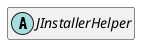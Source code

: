 @startuml
set namespaceSeparator \\
hide members
hide << alias >> circle

abstract class JInstallerHelper
@enduml
